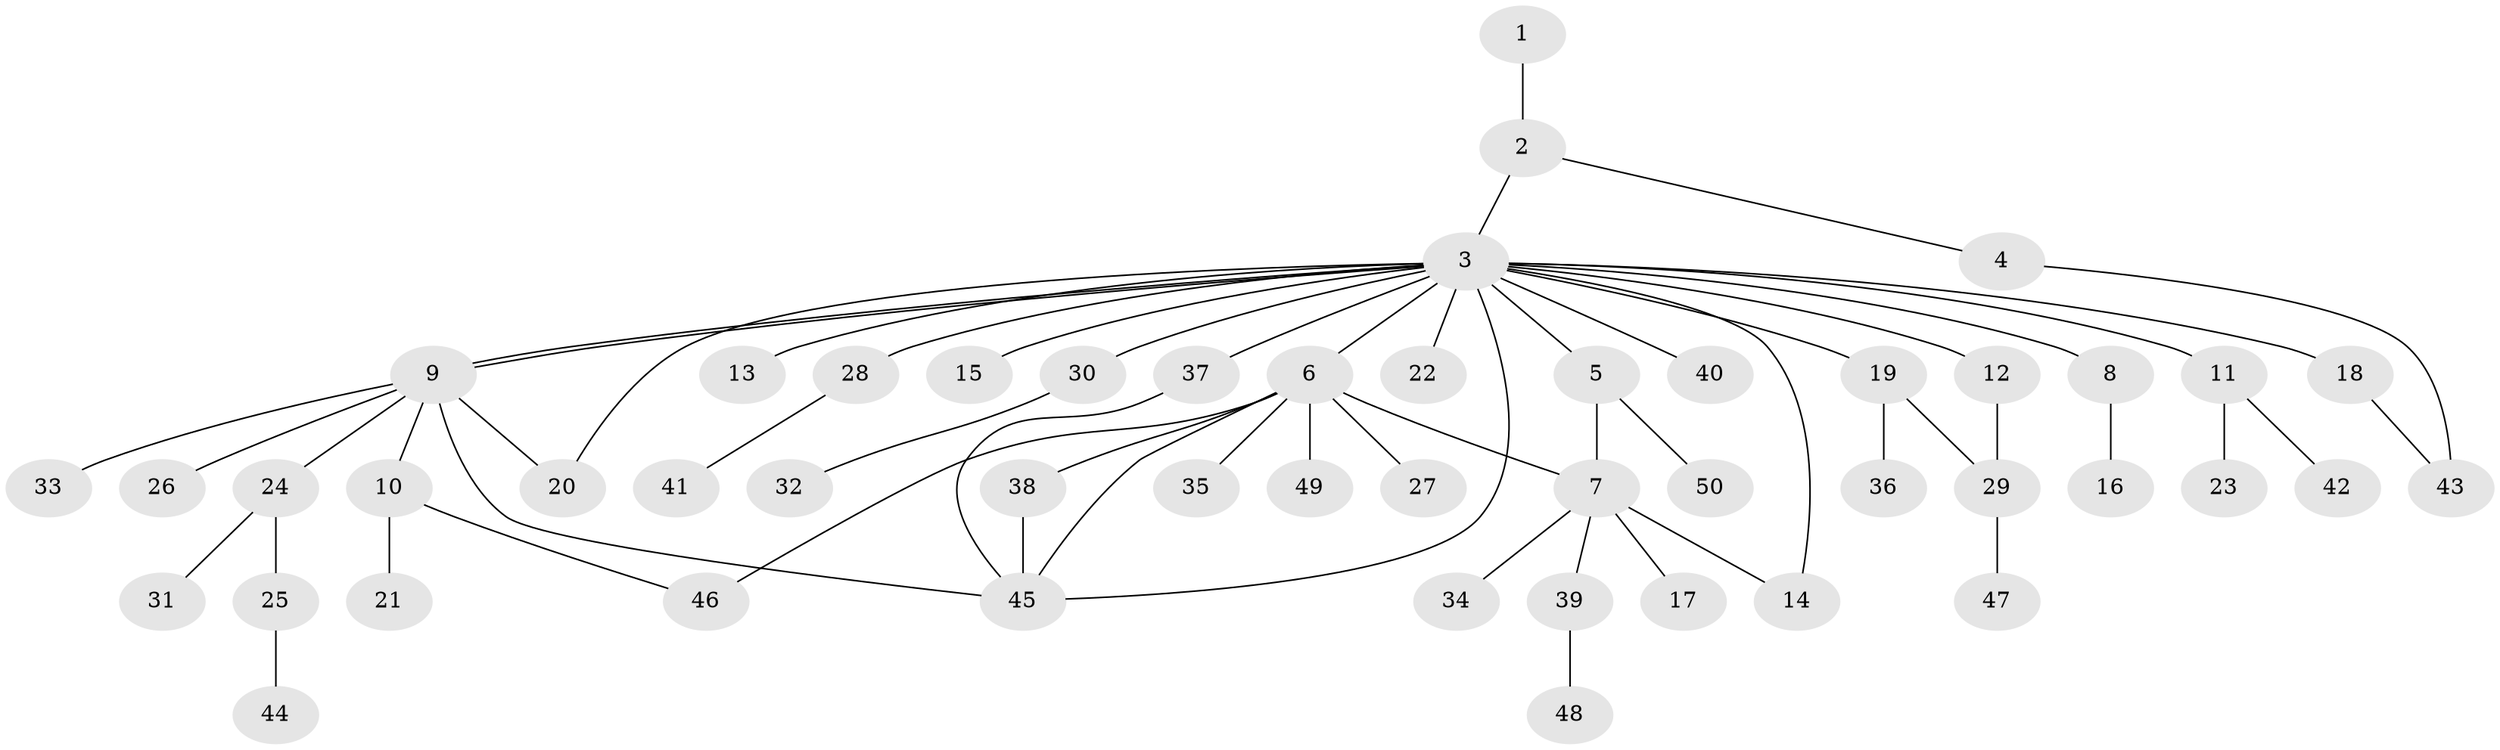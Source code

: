 // coarse degree distribution, {2: 0.35, 5: 0.1, 15: 0.05, 1: 0.4, 3: 0.05, 4: 0.05}
// Generated by graph-tools (version 1.1) at 2025/36/03/04/25 23:36:53]
// undirected, 50 vertices, 60 edges
graph export_dot {
  node [color=gray90,style=filled];
  1;
  2;
  3;
  4;
  5;
  6;
  7;
  8;
  9;
  10;
  11;
  12;
  13;
  14;
  15;
  16;
  17;
  18;
  19;
  20;
  21;
  22;
  23;
  24;
  25;
  26;
  27;
  28;
  29;
  30;
  31;
  32;
  33;
  34;
  35;
  36;
  37;
  38;
  39;
  40;
  41;
  42;
  43;
  44;
  45;
  46;
  47;
  48;
  49;
  50;
  1 -- 2;
  2 -- 3;
  2 -- 4;
  3 -- 5;
  3 -- 6;
  3 -- 8;
  3 -- 9;
  3 -- 9;
  3 -- 11;
  3 -- 12;
  3 -- 13;
  3 -- 14;
  3 -- 15;
  3 -- 18;
  3 -- 19;
  3 -- 20;
  3 -- 22;
  3 -- 28;
  3 -- 30;
  3 -- 37;
  3 -- 40;
  3 -- 45;
  4 -- 43;
  5 -- 7;
  5 -- 50;
  6 -- 7;
  6 -- 27;
  6 -- 35;
  6 -- 38;
  6 -- 45;
  6 -- 46;
  6 -- 49;
  7 -- 14;
  7 -- 17;
  7 -- 34;
  7 -- 39;
  8 -- 16;
  9 -- 10;
  9 -- 20;
  9 -- 24;
  9 -- 26;
  9 -- 33;
  9 -- 45;
  10 -- 21;
  10 -- 46;
  11 -- 23;
  11 -- 42;
  12 -- 29;
  18 -- 43;
  19 -- 29;
  19 -- 36;
  24 -- 25;
  24 -- 31;
  25 -- 44;
  28 -- 41;
  29 -- 47;
  30 -- 32;
  37 -- 45;
  38 -- 45;
  39 -- 48;
}
